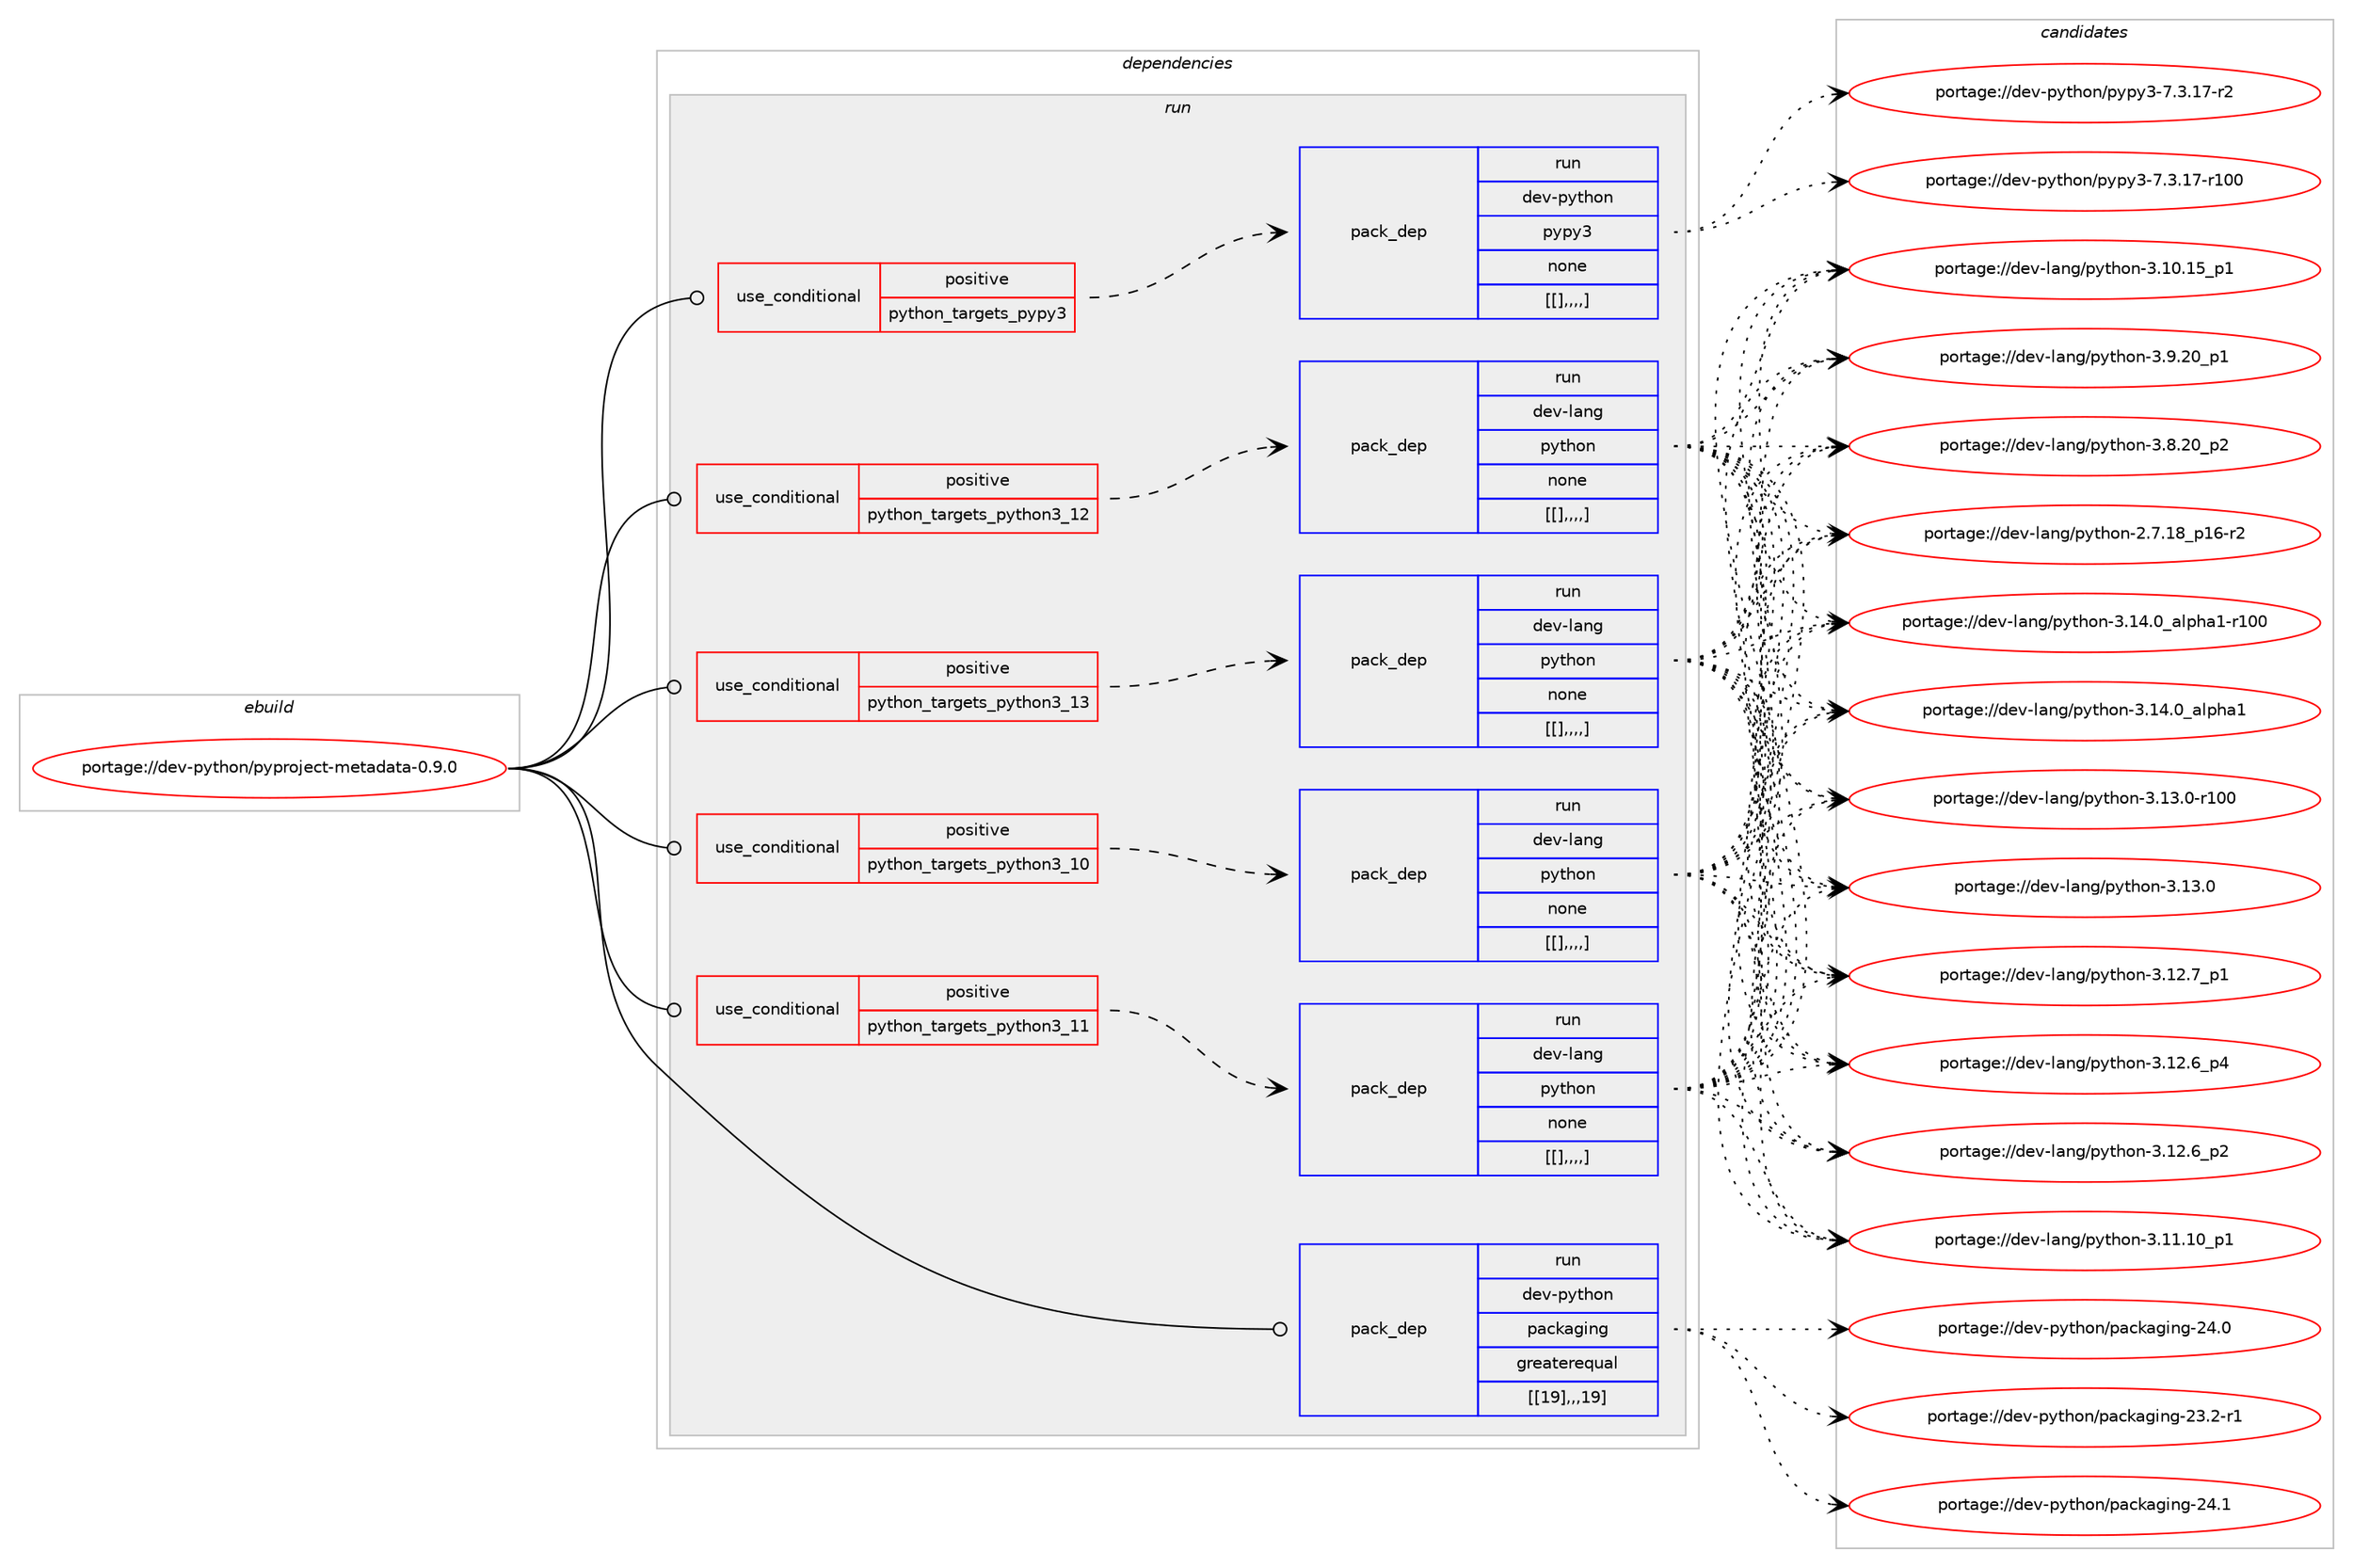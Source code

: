digraph prolog {

# *************
# Graph options
# *************

newrank=true;
concentrate=true;
compound=true;
graph [rankdir=LR,fontname=Helvetica,fontsize=10,ranksep=1.5];#, ranksep=2.5, nodesep=0.2];
edge  [arrowhead=vee];
node  [fontname=Helvetica,fontsize=10];

# **********
# The ebuild
# **********

subgraph cluster_leftcol {
color=gray;
label=<<i>ebuild</i>>;
id [label="portage://dev-python/pyproject-metadata-0.9.0", color=red, width=4, href="../dev-python/pyproject-metadata-0.9.0.svg"];
}

# ****************
# The dependencies
# ****************

subgraph cluster_midcol {
color=gray;
label=<<i>dependencies</i>>;
subgraph cluster_compile {
fillcolor="#eeeeee";
style=filled;
label=<<i>compile</i>>;
}
subgraph cluster_compileandrun {
fillcolor="#eeeeee";
style=filled;
label=<<i>compile and run</i>>;
}
subgraph cluster_run {
fillcolor="#eeeeee";
style=filled;
label=<<i>run</i>>;
subgraph cond40042 {
dependency164392 [label=<<TABLE BORDER="0" CELLBORDER="1" CELLSPACING="0" CELLPADDING="4"><TR><TD ROWSPAN="3" CELLPADDING="10">use_conditional</TD></TR><TR><TD>positive</TD></TR><TR><TD>python_targets_pypy3</TD></TR></TABLE>>, shape=none, color=red];
subgraph pack123084 {
dependency164533 [label=<<TABLE BORDER="0" CELLBORDER="1" CELLSPACING="0" CELLPADDING="4" WIDTH="220"><TR><TD ROWSPAN="6" CELLPADDING="30">pack_dep</TD></TR><TR><TD WIDTH="110">run</TD></TR><TR><TD>dev-python</TD></TR><TR><TD>pypy3</TD></TR><TR><TD>none</TD></TR><TR><TD>[[],,,,]</TD></TR></TABLE>>, shape=none, color=blue];
}
dependency164392:e -> dependency164533:w [weight=20,style="dashed",arrowhead="vee"];
}
id:e -> dependency164392:w [weight=20,style="solid",arrowhead="odot"];
subgraph cond40115 {
dependency164550 [label=<<TABLE BORDER="0" CELLBORDER="1" CELLSPACING="0" CELLPADDING="4"><TR><TD ROWSPAN="3" CELLPADDING="10">use_conditional</TD></TR><TR><TD>positive</TD></TR><TR><TD>python_targets_python3_10</TD></TR></TABLE>>, shape=none, color=red];
subgraph pack123129 {
dependency164586 [label=<<TABLE BORDER="0" CELLBORDER="1" CELLSPACING="0" CELLPADDING="4" WIDTH="220"><TR><TD ROWSPAN="6" CELLPADDING="30">pack_dep</TD></TR><TR><TD WIDTH="110">run</TD></TR><TR><TD>dev-lang</TD></TR><TR><TD>python</TD></TR><TR><TD>none</TD></TR><TR><TD>[[],,,,]</TD></TR></TABLE>>, shape=none, color=blue];
}
dependency164550:e -> dependency164586:w [weight=20,style="dashed",arrowhead="vee"];
}
id:e -> dependency164550:w [weight=20,style="solid",arrowhead="odot"];
subgraph cond40141 {
dependency164652 [label=<<TABLE BORDER="0" CELLBORDER="1" CELLSPACING="0" CELLPADDING="4"><TR><TD ROWSPAN="3" CELLPADDING="10">use_conditional</TD></TR><TR><TD>positive</TD></TR><TR><TD>python_targets_python3_11</TD></TR></TABLE>>, shape=none, color=red];
subgraph pack123178 {
dependency164669 [label=<<TABLE BORDER="0" CELLBORDER="1" CELLSPACING="0" CELLPADDING="4" WIDTH="220"><TR><TD ROWSPAN="6" CELLPADDING="30">pack_dep</TD></TR><TR><TD WIDTH="110">run</TD></TR><TR><TD>dev-lang</TD></TR><TR><TD>python</TD></TR><TR><TD>none</TD></TR><TR><TD>[[],,,,]</TD></TR></TABLE>>, shape=none, color=blue];
}
dependency164652:e -> dependency164669:w [weight=20,style="dashed",arrowhead="vee"];
}
id:e -> dependency164652:w [weight=20,style="solid",arrowhead="odot"];
subgraph cond40163 {
dependency164692 [label=<<TABLE BORDER="0" CELLBORDER="1" CELLSPACING="0" CELLPADDING="4"><TR><TD ROWSPAN="3" CELLPADDING="10">use_conditional</TD></TR><TR><TD>positive</TD></TR><TR><TD>python_targets_python3_12</TD></TR></TABLE>>, shape=none, color=red];
subgraph pack123197 {
dependency164695 [label=<<TABLE BORDER="0" CELLBORDER="1" CELLSPACING="0" CELLPADDING="4" WIDTH="220"><TR><TD ROWSPAN="6" CELLPADDING="30">pack_dep</TD></TR><TR><TD WIDTH="110">run</TD></TR><TR><TD>dev-lang</TD></TR><TR><TD>python</TD></TR><TR><TD>none</TD></TR><TR><TD>[[],,,,]</TD></TR></TABLE>>, shape=none, color=blue];
}
dependency164692:e -> dependency164695:w [weight=20,style="dashed",arrowhead="vee"];
}
id:e -> dependency164692:w [weight=20,style="solid",arrowhead="odot"];
subgraph cond40179 {
dependency164715 [label=<<TABLE BORDER="0" CELLBORDER="1" CELLSPACING="0" CELLPADDING="4"><TR><TD ROWSPAN="3" CELLPADDING="10">use_conditional</TD></TR><TR><TD>positive</TD></TR><TR><TD>python_targets_python3_13</TD></TR></TABLE>>, shape=none, color=red];
subgraph pack123214 {
dependency164772 [label=<<TABLE BORDER="0" CELLBORDER="1" CELLSPACING="0" CELLPADDING="4" WIDTH="220"><TR><TD ROWSPAN="6" CELLPADDING="30">pack_dep</TD></TR><TR><TD WIDTH="110">run</TD></TR><TR><TD>dev-lang</TD></TR><TR><TD>python</TD></TR><TR><TD>none</TD></TR><TR><TD>[[],,,,]</TD></TR></TABLE>>, shape=none, color=blue];
}
dependency164715:e -> dependency164772:w [weight=20,style="dashed",arrowhead="vee"];
}
id:e -> dependency164715:w [weight=20,style="solid",arrowhead="odot"];
subgraph pack123252 {
dependency164878 [label=<<TABLE BORDER="0" CELLBORDER="1" CELLSPACING="0" CELLPADDING="4" WIDTH="220"><TR><TD ROWSPAN="6" CELLPADDING="30">pack_dep</TD></TR><TR><TD WIDTH="110">run</TD></TR><TR><TD>dev-python</TD></TR><TR><TD>packaging</TD></TR><TR><TD>greaterequal</TD></TR><TR><TD>[[19],,,19]</TD></TR></TABLE>>, shape=none, color=blue];
}
id:e -> dependency164878:w [weight=20,style="solid",arrowhead="odot"];
}
}

# **************
# The candidates
# **************

subgraph cluster_choices {
rank=same;
color=gray;
label=<<i>candidates</i>>;

subgraph choice122978 {
color=black;
nodesep=1;
choice100101118451121211161041111104711212111212151455546514649554511450 [label="portage://dev-python/pypy3-7.3.17-r2", color=red, width=4,href="../dev-python/pypy3-7.3.17-r2.svg"];
choice1001011184511212111610411111047112121112121514555465146495545114494848 [label="portage://dev-python/pypy3-7.3.17-r100", color=red, width=4,href="../dev-python/pypy3-7.3.17-r100.svg"];
dependency164533:e -> choice100101118451121211161041111104711212111212151455546514649554511450:w [style=dotted,weight="100"];
dependency164533:e -> choice1001011184511212111610411111047112121112121514555465146495545114494848:w [style=dotted,weight="100"];
}
subgraph choice122983 {
color=black;
nodesep=1;
choice100101118451089711010347112121116104111110455146495246489597108112104974945114494848 [label="portage://dev-lang/python-3.14.0_alpha1-r100", color=red, width=4,href="../dev-lang/python-3.14.0_alpha1-r100.svg"];
choice1001011184510897110103471121211161041111104551464952464895971081121049749 [label="portage://dev-lang/python-3.14.0_alpha1", color=red, width=4,href="../dev-lang/python-3.14.0_alpha1.svg"];
choice1001011184510897110103471121211161041111104551464951464845114494848 [label="portage://dev-lang/python-3.13.0-r100", color=red, width=4,href="../dev-lang/python-3.13.0-r100.svg"];
choice10010111845108971101034711212111610411111045514649514648 [label="portage://dev-lang/python-3.13.0", color=red, width=4,href="../dev-lang/python-3.13.0.svg"];
choice100101118451089711010347112121116104111110455146495046559511249 [label="portage://dev-lang/python-3.12.7_p1", color=red, width=4,href="../dev-lang/python-3.12.7_p1.svg"];
choice100101118451089711010347112121116104111110455146495046549511252 [label="portage://dev-lang/python-3.12.6_p4", color=red, width=4,href="../dev-lang/python-3.12.6_p4.svg"];
choice100101118451089711010347112121116104111110455146495046549511250 [label="portage://dev-lang/python-3.12.6_p2", color=red, width=4,href="../dev-lang/python-3.12.6_p2.svg"];
choice10010111845108971101034711212111610411111045514649494649489511249 [label="portage://dev-lang/python-3.11.10_p1", color=red, width=4,href="../dev-lang/python-3.11.10_p1.svg"];
choice10010111845108971101034711212111610411111045514649484649539511249 [label="portage://dev-lang/python-3.10.15_p1", color=red, width=4,href="../dev-lang/python-3.10.15_p1.svg"];
choice100101118451089711010347112121116104111110455146574650489511249 [label="portage://dev-lang/python-3.9.20_p1", color=red, width=4,href="../dev-lang/python-3.9.20_p1.svg"];
choice100101118451089711010347112121116104111110455146564650489511250 [label="portage://dev-lang/python-3.8.20_p2", color=red, width=4,href="../dev-lang/python-3.8.20_p2.svg"];
choice100101118451089711010347112121116104111110455046554649569511249544511450 [label="portage://dev-lang/python-2.7.18_p16-r2", color=red, width=4,href="../dev-lang/python-2.7.18_p16-r2.svg"];
dependency164586:e -> choice100101118451089711010347112121116104111110455146495246489597108112104974945114494848:w [style=dotted,weight="100"];
dependency164586:e -> choice1001011184510897110103471121211161041111104551464952464895971081121049749:w [style=dotted,weight="100"];
dependency164586:e -> choice1001011184510897110103471121211161041111104551464951464845114494848:w [style=dotted,weight="100"];
dependency164586:e -> choice10010111845108971101034711212111610411111045514649514648:w [style=dotted,weight="100"];
dependency164586:e -> choice100101118451089711010347112121116104111110455146495046559511249:w [style=dotted,weight="100"];
dependency164586:e -> choice100101118451089711010347112121116104111110455146495046549511252:w [style=dotted,weight="100"];
dependency164586:e -> choice100101118451089711010347112121116104111110455146495046549511250:w [style=dotted,weight="100"];
dependency164586:e -> choice10010111845108971101034711212111610411111045514649494649489511249:w [style=dotted,weight="100"];
dependency164586:e -> choice10010111845108971101034711212111610411111045514649484649539511249:w [style=dotted,weight="100"];
dependency164586:e -> choice100101118451089711010347112121116104111110455146574650489511249:w [style=dotted,weight="100"];
dependency164586:e -> choice100101118451089711010347112121116104111110455146564650489511250:w [style=dotted,weight="100"];
dependency164586:e -> choice100101118451089711010347112121116104111110455046554649569511249544511450:w [style=dotted,weight="100"];
}
subgraph choice122993 {
color=black;
nodesep=1;
choice100101118451089711010347112121116104111110455146495246489597108112104974945114494848 [label="portage://dev-lang/python-3.14.0_alpha1-r100", color=red, width=4,href="../dev-lang/python-3.14.0_alpha1-r100.svg"];
choice1001011184510897110103471121211161041111104551464952464895971081121049749 [label="portage://dev-lang/python-3.14.0_alpha1", color=red, width=4,href="../dev-lang/python-3.14.0_alpha1.svg"];
choice1001011184510897110103471121211161041111104551464951464845114494848 [label="portage://dev-lang/python-3.13.0-r100", color=red, width=4,href="../dev-lang/python-3.13.0-r100.svg"];
choice10010111845108971101034711212111610411111045514649514648 [label="portage://dev-lang/python-3.13.0", color=red, width=4,href="../dev-lang/python-3.13.0.svg"];
choice100101118451089711010347112121116104111110455146495046559511249 [label="portage://dev-lang/python-3.12.7_p1", color=red, width=4,href="../dev-lang/python-3.12.7_p1.svg"];
choice100101118451089711010347112121116104111110455146495046549511252 [label="portage://dev-lang/python-3.12.6_p4", color=red, width=4,href="../dev-lang/python-3.12.6_p4.svg"];
choice100101118451089711010347112121116104111110455146495046549511250 [label="portage://dev-lang/python-3.12.6_p2", color=red, width=4,href="../dev-lang/python-3.12.6_p2.svg"];
choice10010111845108971101034711212111610411111045514649494649489511249 [label="portage://dev-lang/python-3.11.10_p1", color=red, width=4,href="../dev-lang/python-3.11.10_p1.svg"];
choice10010111845108971101034711212111610411111045514649484649539511249 [label="portage://dev-lang/python-3.10.15_p1", color=red, width=4,href="../dev-lang/python-3.10.15_p1.svg"];
choice100101118451089711010347112121116104111110455146574650489511249 [label="portage://dev-lang/python-3.9.20_p1", color=red, width=4,href="../dev-lang/python-3.9.20_p1.svg"];
choice100101118451089711010347112121116104111110455146564650489511250 [label="portage://dev-lang/python-3.8.20_p2", color=red, width=4,href="../dev-lang/python-3.8.20_p2.svg"];
choice100101118451089711010347112121116104111110455046554649569511249544511450 [label="portage://dev-lang/python-2.7.18_p16-r2", color=red, width=4,href="../dev-lang/python-2.7.18_p16-r2.svg"];
dependency164669:e -> choice100101118451089711010347112121116104111110455146495246489597108112104974945114494848:w [style=dotted,weight="100"];
dependency164669:e -> choice1001011184510897110103471121211161041111104551464952464895971081121049749:w [style=dotted,weight="100"];
dependency164669:e -> choice1001011184510897110103471121211161041111104551464951464845114494848:w [style=dotted,weight="100"];
dependency164669:e -> choice10010111845108971101034711212111610411111045514649514648:w [style=dotted,weight="100"];
dependency164669:e -> choice100101118451089711010347112121116104111110455146495046559511249:w [style=dotted,weight="100"];
dependency164669:e -> choice100101118451089711010347112121116104111110455146495046549511252:w [style=dotted,weight="100"];
dependency164669:e -> choice100101118451089711010347112121116104111110455146495046549511250:w [style=dotted,weight="100"];
dependency164669:e -> choice10010111845108971101034711212111610411111045514649494649489511249:w [style=dotted,weight="100"];
dependency164669:e -> choice10010111845108971101034711212111610411111045514649484649539511249:w [style=dotted,weight="100"];
dependency164669:e -> choice100101118451089711010347112121116104111110455146574650489511249:w [style=dotted,weight="100"];
dependency164669:e -> choice100101118451089711010347112121116104111110455146564650489511250:w [style=dotted,weight="100"];
dependency164669:e -> choice100101118451089711010347112121116104111110455046554649569511249544511450:w [style=dotted,weight="100"];
}
subgraph choice123005 {
color=black;
nodesep=1;
choice100101118451089711010347112121116104111110455146495246489597108112104974945114494848 [label="portage://dev-lang/python-3.14.0_alpha1-r100", color=red, width=4,href="../dev-lang/python-3.14.0_alpha1-r100.svg"];
choice1001011184510897110103471121211161041111104551464952464895971081121049749 [label="portage://dev-lang/python-3.14.0_alpha1", color=red, width=4,href="../dev-lang/python-3.14.0_alpha1.svg"];
choice1001011184510897110103471121211161041111104551464951464845114494848 [label="portage://dev-lang/python-3.13.0-r100", color=red, width=4,href="../dev-lang/python-3.13.0-r100.svg"];
choice10010111845108971101034711212111610411111045514649514648 [label="portage://dev-lang/python-3.13.0", color=red, width=4,href="../dev-lang/python-3.13.0.svg"];
choice100101118451089711010347112121116104111110455146495046559511249 [label="portage://dev-lang/python-3.12.7_p1", color=red, width=4,href="../dev-lang/python-3.12.7_p1.svg"];
choice100101118451089711010347112121116104111110455146495046549511252 [label="portage://dev-lang/python-3.12.6_p4", color=red, width=4,href="../dev-lang/python-3.12.6_p4.svg"];
choice100101118451089711010347112121116104111110455146495046549511250 [label="portage://dev-lang/python-3.12.6_p2", color=red, width=4,href="../dev-lang/python-3.12.6_p2.svg"];
choice10010111845108971101034711212111610411111045514649494649489511249 [label="portage://dev-lang/python-3.11.10_p1", color=red, width=4,href="../dev-lang/python-3.11.10_p1.svg"];
choice10010111845108971101034711212111610411111045514649484649539511249 [label="portage://dev-lang/python-3.10.15_p1", color=red, width=4,href="../dev-lang/python-3.10.15_p1.svg"];
choice100101118451089711010347112121116104111110455146574650489511249 [label="portage://dev-lang/python-3.9.20_p1", color=red, width=4,href="../dev-lang/python-3.9.20_p1.svg"];
choice100101118451089711010347112121116104111110455146564650489511250 [label="portage://dev-lang/python-3.8.20_p2", color=red, width=4,href="../dev-lang/python-3.8.20_p2.svg"];
choice100101118451089711010347112121116104111110455046554649569511249544511450 [label="portage://dev-lang/python-2.7.18_p16-r2", color=red, width=4,href="../dev-lang/python-2.7.18_p16-r2.svg"];
dependency164695:e -> choice100101118451089711010347112121116104111110455146495246489597108112104974945114494848:w [style=dotted,weight="100"];
dependency164695:e -> choice1001011184510897110103471121211161041111104551464952464895971081121049749:w [style=dotted,weight="100"];
dependency164695:e -> choice1001011184510897110103471121211161041111104551464951464845114494848:w [style=dotted,weight="100"];
dependency164695:e -> choice10010111845108971101034711212111610411111045514649514648:w [style=dotted,weight="100"];
dependency164695:e -> choice100101118451089711010347112121116104111110455146495046559511249:w [style=dotted,weight="100"];
dependency164695:e -> choice100101118451089711010347112121116104111110455146495046549511252:w [style=dotted,weight="100"];
dependency164695:e -> choice100101118451089711010347112121116104111110455146495046549511250:w [style=dotted,weight="100"];
dependency164695:e -> choice10010111845108971101034711212111610411111045514649494649489511249:w [style=dotted,weight="100"];
dependency164695:e -> choice10010111845108971101034711212111610411111045514649484649539511249:w [style=dotted,weight="100"];
dependency164695:e -> choice100101118451089711010347112121116104111110455146574650489511249:w [style=dotted,weight="100"];
dependency164695:e -> choice100101118451089711010347112121116104111110455146564650489511250:w [style=dotted,weight="100"];
dependency164695:e -> choice100101118451089711010347112121116104111110455046554649569511249544511450:w [style=dotted,weight="100"];
}
subgraph choice123013 {
color=black;
nodesep=1;
choice100101118451089711010347112121116104111110455146495246489597108112104974945114494848 [label="portage://dev-lang/python-3.14.0_alpha1-r100", color=red, width=4,href="../dev-lang/python-3.14.0_alpha1-r100.svg"];
choice1001011184510897110103471121211161041111104551464952464895971081121049749 [label="portage://dev-lang/python-3.14.0_alpha1", color=red, width=4,href="../dev-lang/python-3.14.0_alpha1.svg"];
choice1001011184510897110103471121211161041111104551464951464845114494848 [label="portage://dev-lang/python-3.13.0-r100", color=red, width=4,href="../dev-lang/python-3.13.0-r100.svg"];
choice10010111845108971101034711212111610411111045514649514648 [label="portage://dev-lang/python-3.13.0", color=red, width=4,href="../dev-lang/python-3.13.0.svg"];
choice100101118451089711010347112121116104111110455146495046559511249 [label="portage://dev-lang/python-3.12.7_p1", color=red, width=4,href="../dev-lang/python-3.12.7_p1.svg"];
choice100101118451089711010347112121116104111110455146495046549511252 [label="portage://dev-lang/python-3.12.6_p4", color=red, width=4,href="../dev-lang/python-3.12.6_p4.svg"];
choice100101118451089711010347112121116104111110455146495046549511250 [label="portage://dev-lang/python-3.12.6_p2", color=red, width=4,href="../dev-lang/python-3.12.6_p2.svg"];
choice10010111845108971101034711212111610411111045514649494649489511249 [label="portage://dev-lang/python-3.11.10_p1", color=red, width=4,href="../dev-lang/python-3.11.10_p1.svg"];
choice10010111845108971101034711212111610411111045514649484649539511249 [label="portage://dev-lang/python-3.10.15_p1", color=red, width=4,href="../dev-lang/python-3.10.15_p1.svg"];
choice100101118451089711010347112121116104111110455146574650489511249 [label="portage://dev-lang/python-3.9.20_p1", color=red, width=4,href="../dev-lang/python-3.9.20_p1.svg"];
choice100101118451089711010347112121116104111110455146564650489511250 [label="portage://dev-lang/python-3.8.20_p2", color=red, width=4,href="../dev-lang/python-3.8.20_p2.svg"];
choice100101118451089711010347112121116104111110455046554649569511249544511450 [label="portage://dev-lang/python-2.7.18_p16-r2", color=red, width=4,href="../dev-lang/python-2.7.18_p16-r2.svg"];
dependency164772:e -> choice100101118451089711010347112121116104111110455146495246489597108112104974945114494848:w [style=dotted,weight="100"];
dependency164772:e -> choice1001011184510897110103471121211161041111104551464952464895971081121049749:w [style=dotted,weight="100"];
dependency164772:e -> choice1001011184510897110103471121211161041111104551464951464845114494848:w [style=dotted,weight="100"];
dependency164772:e -> choice10010111845108971101034711212111610411111045514649514648:w [style=dotted,weight="100"];
dependency164772:e -> choice100101118451089711010347112121116104111110455146495046559511249:w [style=dotted,weight="100"];
dependency164772:e -> choice100101118451089711010347112121116104111110455146495046549511252:w [style=dotted,weight="100"];
dependency164772:e -> choice100101118451089711010347112121116104111110455146495046549511250:w [style=dotted,weight="100"];
dependency164772:e -> choice10010111845108971101034711212111610411111045514649494649489511249:w [style=dotted,weight="100"];
dependency164772:e -> choice10010111845108971101034711212111610411111045514649484649539511249:w [style=dotted,weight="100"];
dependency164772:e -> choice100101118451089711010347112121116104111110455146574650489511249:w [style=dotted,weight="100"];
dependency164772:e -> choice100101118451089711010347112121116104111110455146564650489511250:w [style=dotted,weight="100"];
dependency164772:e -> choice100101118451089711010347112121116104111110455046554649569511249544511450:w [style=dotted,weight="100"];
}
subgraph choice123024 {
color=black;
nodesep=1;
choice10010111845112121116104111110471129799107971031051101034550524649 [label="portage://dev-python/packaging-24.1", color=red, width=4,href="../dev-python/packaging-24.1.svg"];
choice10010111845112121116104111110471129799107971031051101034550524648 [label="portage://dev-python/packaging-24.0", color=red, width=4,href="../dev-python/packaging-24.0.svg"];
choice100101118451121211161041111104711297991079710310511010345505146504511449 [label="portage://dev-python/packaging-23.2-r1", color=red, width=4,href="../dev-python/packaging-23.2-r1.svg"];
dependency164878:e -> choice10010111845112121116104111110471129799107971031051101034550524649:w [style=dotted,weight="100"];
dependency164878:e -> choice10010111845112121116104111110471129799107971031051101034550524648:w [style=dotted,weight="100"];
dependency164878:e -> choice100101118451121211161041111104711297991079710310511010345505146504511449:w [style=dotted,weight="100"];
}
}

}
